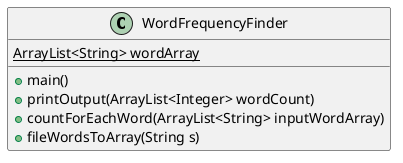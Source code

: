 @startuml
'https://plantuml.com/sequence-diagram
class WordFrequencyFinder
{
{static} ArrayList<String> wordArray
+ main()
+ printOutput(ArrayList<Integer> wordCount)
+ countForEachWord(ArrayList<String> inputWordArray)
+ fileWordsToArray(String s)
}

@enduml